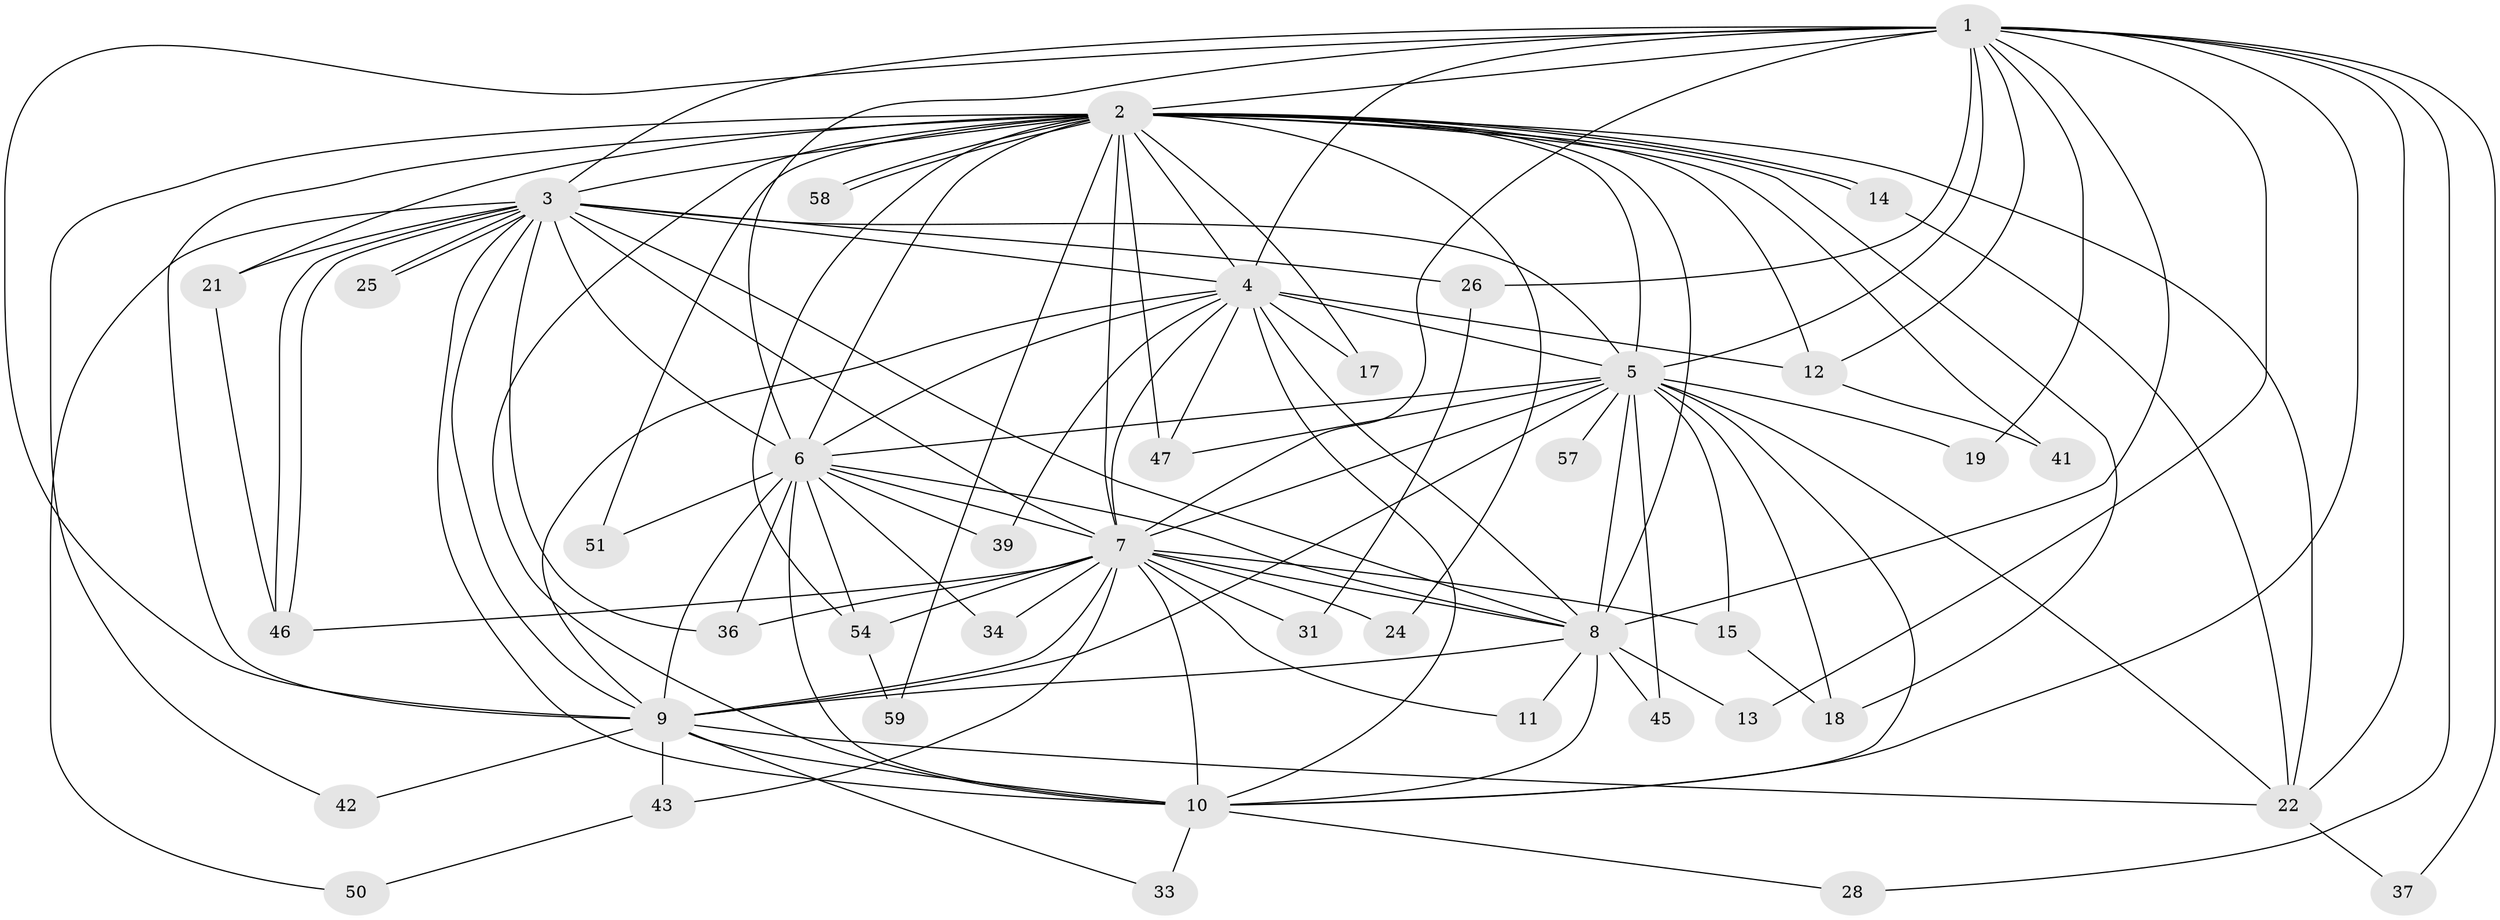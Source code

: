 // Generated by graph-tools (version 1.1) at 2025/23/03/03/25 07:23:37]
// undirected, 42 vertices, 118 edges
graph export_dot {
graph [start="1"]
  node [color=gray90,style=filled];
  1 [super="+61"];
  2 [super="+35"];
  3 [super="+52"];
  4 [super="+44"];
  5 [super="+29"];
  6 [super="+40"];
  7 [super="+23"];
  8 [super="+38"];
  9 [super="+16"];
  10 [super="+30"];
  11;
  12 [super="+32"];
  13;
  14 [super="+27"];
  15;
  17;
  18 [super="+20"];
  19;
  21 [super="+55"];
  22 [super="+48"];
  24;
  25;
  26;
  28;
  31;
  33;
  34;
  36 [super="+49"];
  37;
  39;
  41;
  42;
  43;
  45;
  46 [super="+53"];
  47 [super="+56"];
  50;
  51;
  54 [super="+60"];
  57;
  58;
  59;
  1 -- 2;
  1 -- 3 [weight=2];
  1 -- 4 [weight=2];
  1 -- 5;
  1 -- 6;
  1 -- 7;
  1 -- 8;
  1 -- 9;
  1 -- 10;
  1 -- 12;
  1 -- 13;
  1 -- 19;
  1 -- 22;
  1 -- 26;
  1 -- 28;
  1 -- 37;
  2 -- 3;
  2 -- 4;
  2 -- 5;
  2 -- 6;
  2 -- 7;
  2 -- 8;
  2 -- 9;
  2 -- 10;
  2 -- 14;
  2 -- 14;
  2 -- 17;
  2 -- 18;
  2 -- 21;
  2 -- 24;
  2 -- 41;
  2 -- 42;
  2 -- 47;
  2 -- 51;
  2 -- 58;
  2 -- 58;
  2 -- 59;
  2 -- 22;
  2 -- 54;
  2 -- 12;
  3 -- 4;
  3 -- 5;
  3 -- 6;
  3 -- 7;
  3 -- 8;
  3 -- 9;
  3 -- 10;
  3 -- 21;
  3 -- 25;
  3 -- 25;
  3 -- 26;
  3 -- 46;
  3 -- 46;
  3 -- 50;
  3 -- 36;
  4 -- 5;
  4 -- 6;
  4 -- 7;
  4 -- 8;
  4 -- 9;
  4 -- 10 [weight=2];
  4 -- 12;
  4 -- 17;
  4 -- 39;
  4 -- 47;
  5 -- 6;
  5 -- 7;
  5 -- 8 [weight=2];
  5 -- 9;
  5 -- 10;
  5 -- 15;
  5 -- 19;
  5 -- 22;
  5 -- 45;
  5 -- 47;
  5 -- 57 [weight=2];
  5 -- 18;
  6 -- 7;
  6 -- 8;
  6 -- 9;
  6 -- 10 [weight=2];
  6 -- 34;
  6 -- 36;
  6 -- 39;
  6 -- 51;
  6 -- 54;
  7 -- 8;
  7 -- 9 [weight=2];
  7 -- 10 [weight=2];
  7 -- 11;
  7 -- 15;
  7 -- 24;
  7 -- 31;
  7 -- 34;
  7 -- 54;
  7 -- 43;
  7 -- 36;
  7 -- 46;
  8 -- 9;
  8 -- 10;
  8 -- 11;
  8 -- 13;
  8 -- 45;
  9 -- 10 [weight=2];
  9 -- 33;
  9 -- 42;
  9 -- 22;
  9 -- 43;
  10 -- 28;
  10 -- 33;
  12 -- 41;
  14 -- 22;
  15 -- 18;
  21 -- 46;
  22 -- 37;
  26 -- 31;
  43 -- 50;
  54 -- 59;
}
